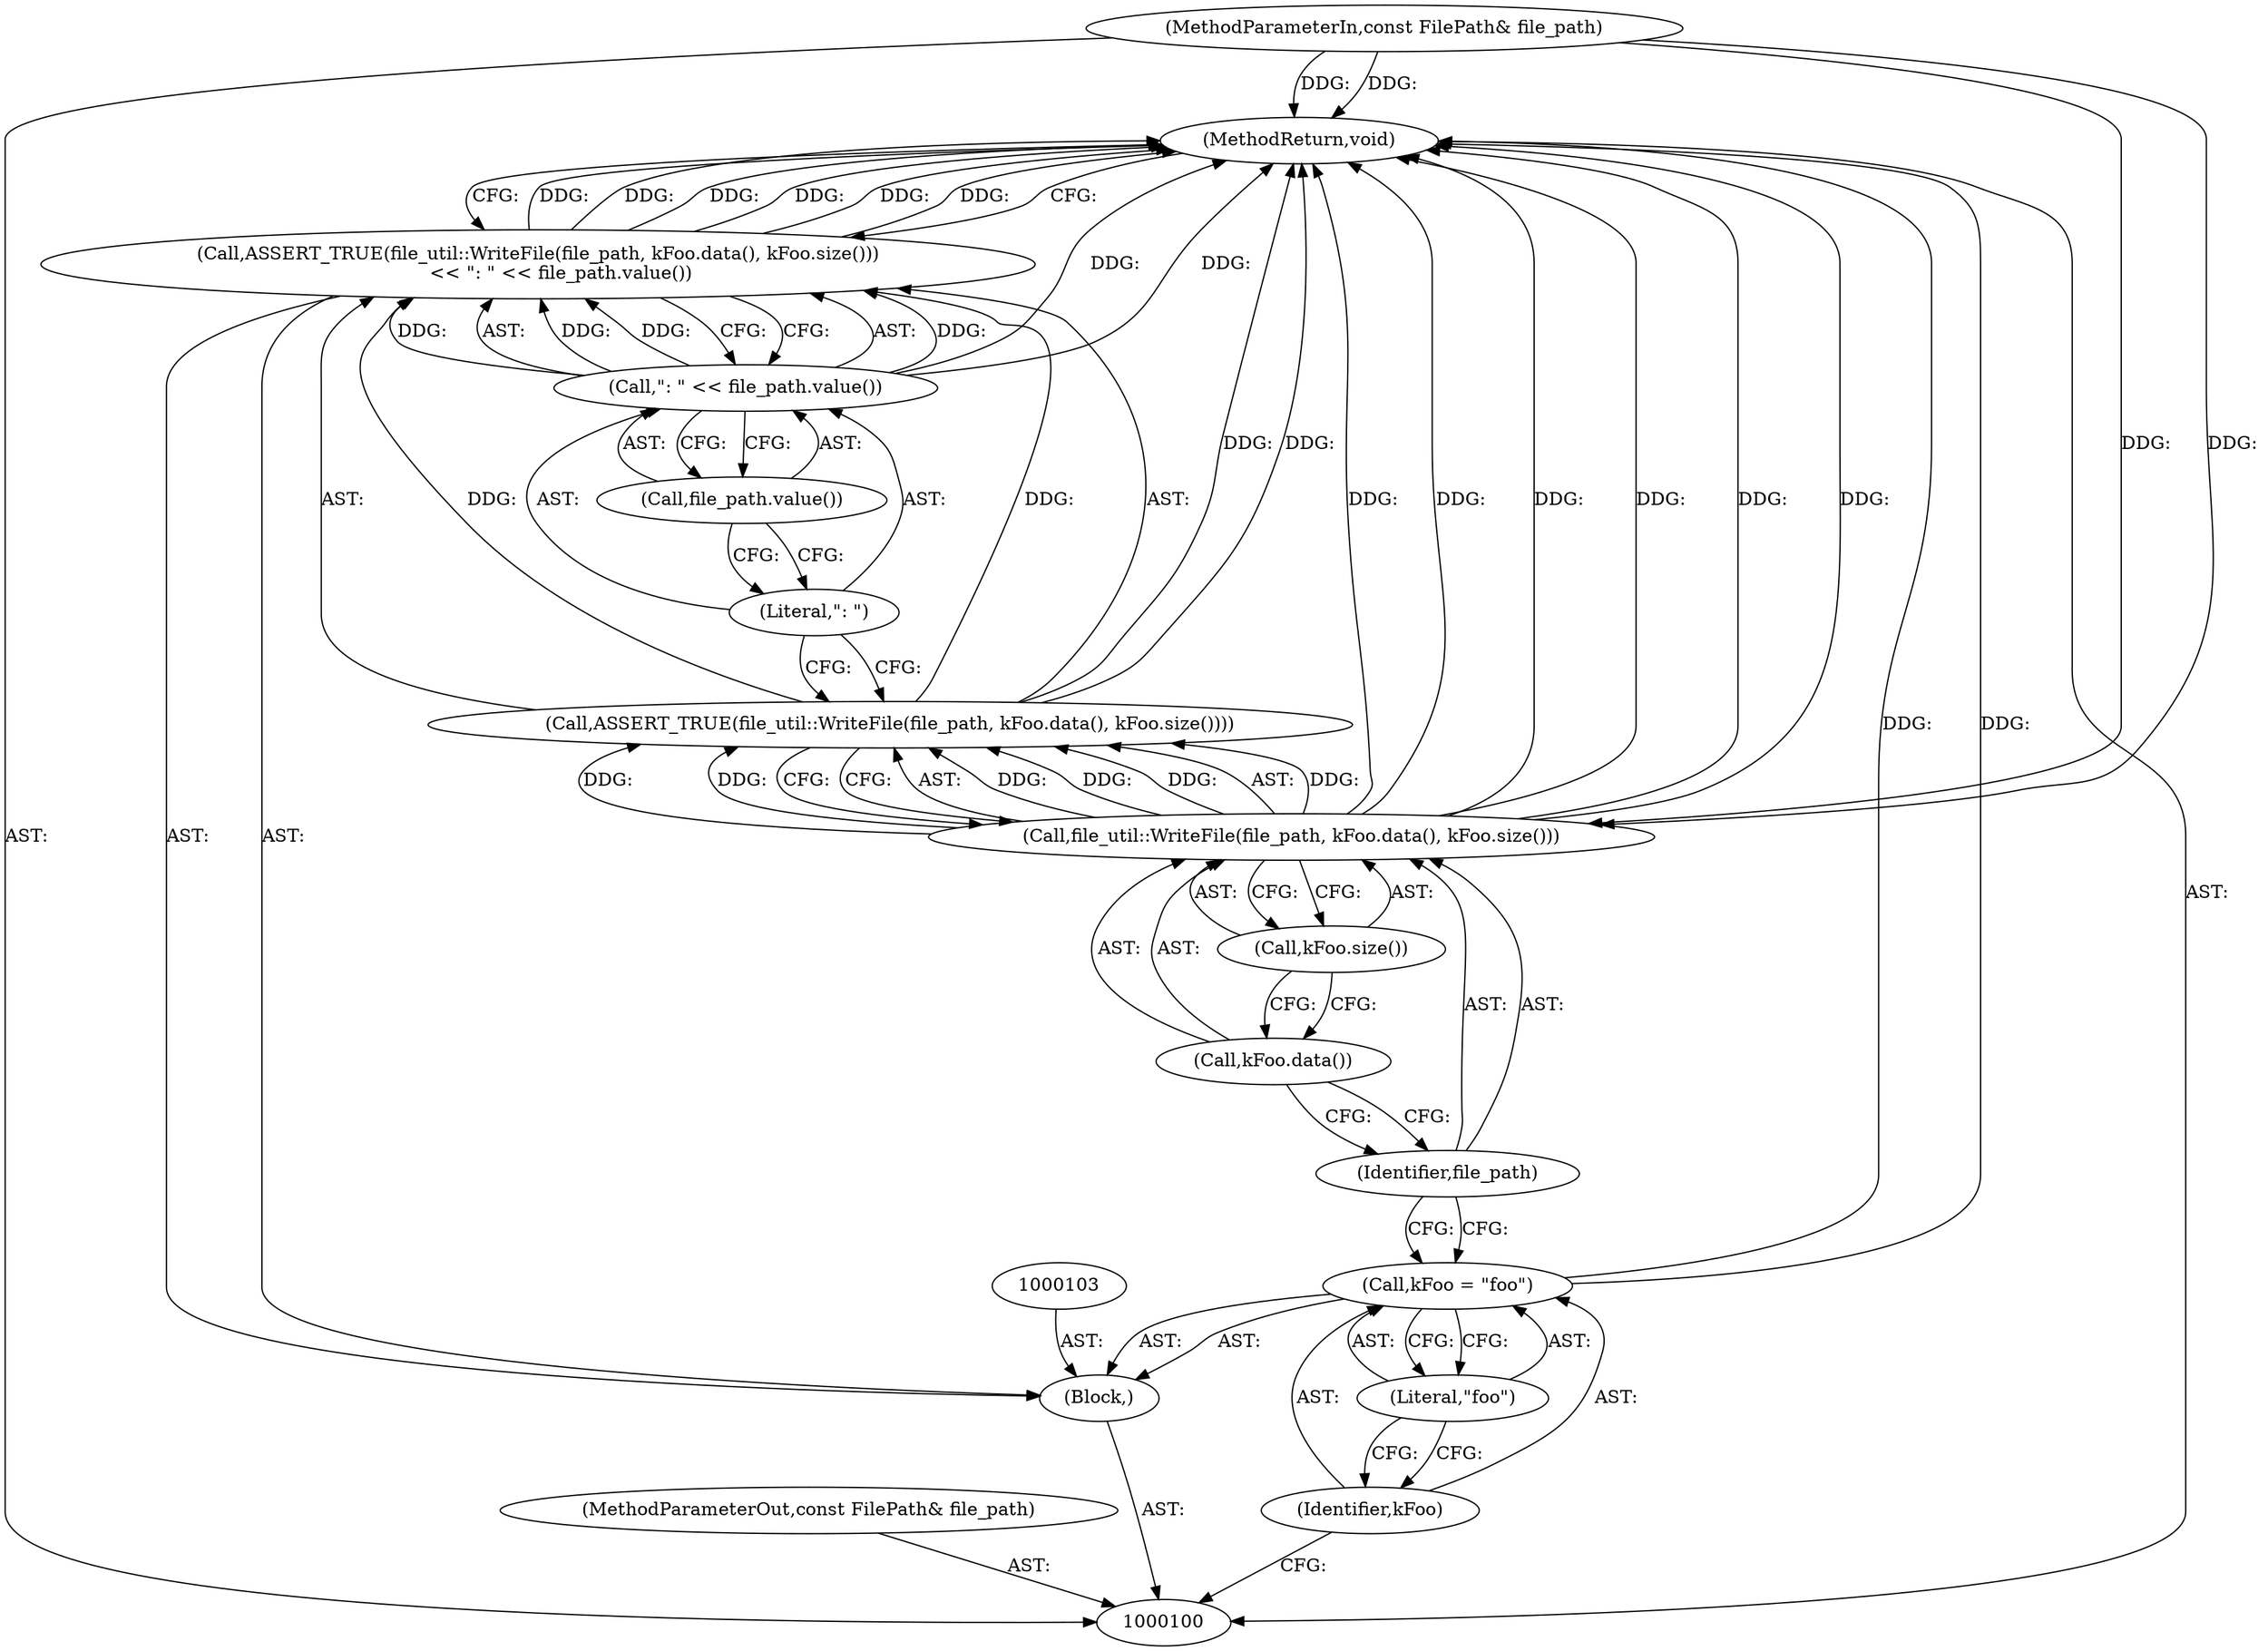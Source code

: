 digraph "1_Chrome_baef1ffd73db183ca50c854e1779ed7f6e5100a8_7" {
"1000101" [label="(MethodParameterIn,const FilePath& file_path)"];
"1000151" [label="(MethodParameterOut,const FilePath& file_path)"];
"1000116" [label="(MethodReturn,void)"];
"1000102" [label="(Block,)"];
"1000104" [label="(Call,kFoo = \"foo\")"];
"1000105" [label="(Identifier,kFoo)"];
"1000106" [label="(Literal,\"foo\")"];
"1000109" [label="(Call,file_util::WriteFile(file_path, kFoo.data(), kFoo.size()))"];
"1000110" [label="(Identifier,file_path)"];
"1000107" [label="(Call,ASSERT_TRUE(file_util::WriteFile(file_path, kFoo.data(), kFoo.size()))\n        << \": \" << file_path.value())"];
"1000108" [label="(Call,ASSERT_TRUE(file_util::WriteFile(file_path, kFoo.data(), kFoo.size())))"];
"1000111" [label="(Call,kFoo.data())"];
"1000112" [label="(Call,kFoo.size())"];
"1000113" [label="(Call,\": \" << file_path.value())"];
"1000114" [label="(Literal,\": \")"];
"1000115" [label="(Call,file_path.value())"];
"1000101" -> "1000100"  [label="AST: "];
"1000101" -> "1000116"  [label="DDG: "];
"1000101" -> "1000109"  [label="DDG: "];
"1000151" -> "1000100"  [label="AST: "];
"1000116" -> "1000100"  [label="AST: "];
"1000116" -> "1000107"  [label="CFG: "];
"1000107" -> "1000116"  [label="DDG: "];
"1000107" -> "1000116"  [label="DDG: "];
"1000107" -> "1000116"  [label="DDG: "];
"1000104" -> "1000116"  [label="DDG: "];
"1000113" -> "1000116"  [label="DDG: "];
"1000109" -> "1000116"  [label="DDG: "];
"1000109" -> "1000116"  [label="DDG: "];
"1000109" -> "1000116"  [label="DDG: "];
"1000108" -> "1000116"  [label="DDG: "];
"1000101" -> "1000116"  [label="DDG: "];
"1000102" -> "1000100"  [label="AST: "];
"1000103" -> "1000102"  [label="AST: "];
"1000104" -> "1000102"  [label="AST: "];
"1000107" -> "1000102"  [label="AST: "];
"1000104" -> "1000102"  [label="AST: "];
"1000104" -> "1000106"  [label="CFG: "];
"1000105" -> "1000104"  [label="AST: "];
"1000106" -> "1000104"  [label="AST: "];
"1000110" -> "1000104"  [label="CFG: "];
"1000104" -> "1000116"  [label="DDG: "];
"1000105" -> "1000104"  [label="AST: "];
"1000105" -> "1000100"  [label="CFG: "];
"1000106" -> "1000105"  [label="CFG: "];
"1000106" -> "1000104"  [label="AST: "];
"1000106" -> "1000105"  [label="CFG: "];
"1000104" -> "1000106"  [label="CFG: "];
"1000109" -> "1000108"  [label="AST: "];
"1000109" -> "1000112"  [label="CFG: "];
"1000110" -> "1000109"  [label="AST: "];
"1000111" -> "1000109"  [label="AST: "];
"1000112" -> "1000109"  [label="AST: "];
"1000108" -> "1000109"  [label="CFG: "];
"1000109" -> "1000116"  [label="DDG: "];
"1000109" -> "1000116"  [label="DDG: "];
"1000109" -> "1000116"  [label="DDG: "];
"1000109" -> "1000108"  [label="DDG: "];
"1000109" -> "1000108"  [label="DDG: "];
"1000109" -> "1000108"  [label="DDG: "];
"1000101" -> "1000109"  [label="DDG: "];
"1000110" -> "1000109"  [label="AST: "];
"1000110" -> "1000104"  [label="CFG: "];
"1000111" -> "1000110"  [label="CFG: "];
"1000107" -> "1000102"  [label="AST: "];
"1000107" -> "1000113"  [label="CFG: "];
"1000108" -> "1000107"  [label="AST: "];
"1000113" -> "1000107"  [label="AST: "];
"1000116" -> "1000107"  [label="CFG: "];
"1000107" -> "1000116"  [label="DDG: "];
"1000107" -> "1000116"  [label="DDG: "];
"1000107" -> "1000116"  [label="DDG: "];
"1000108" -> "1000107"  [label="DDG: "];
"1000113" -> "1000107"  [label="DDG: "];
"1000113" -> "1000107"  [label="DDG: "];
"1000108" -> "1000107"  [label="AST: "];
"1000108" -> "1000109"  [label="CFG: "];
"1000109" -> "1000108"  [label="AST: "];
"1000114" -> "1000108"  [label="CFG: "];
"1000108" -> "1000116"  [label="DDG: "];
"1000108" -> "1000107"  [label="DDG: "];
"1000109" -> "1000108"  [label="DDG: "];
"1000109" -> "1000108"  [label="DDG: "];
"1000109" -> "1000108"  [label="DDG: "];
"1000111" -> "1000109"  [label="AST: "];
"1000111" -> "1000110"  [label="CFG: "];
"1000112" -> "1000111"  [label="CFG: "];
"1000112" -> "1000109"  [label="AST: "];
"1000112" -> "1000111"  [label="CFG: "];
"1000109" -> "1000112"  [label="CFG: "];
"1000113" -> "1000107"  [label="AST: "];
"1000113" -> "1000115"  [label="CFG: "];
"1000114" -> "1000113"  [label="AST: "];
"1000115" -> "1000113"  [label="AST: "];
"1000107" -> "1000113"  [label="CFG: "];
"1000113" -> "1000116"  [label="DDG: "];
"1000113" -> "1000107"  [label="DDG: "];
"1000113" -> "1000107"  [label="DDG: "];
"1000114" -> "1000113"  [label="AST: "];
"1000114" -> "1000108"  [label="CFG: "];
"1000115" -> "1000114"  [label="CFG: "];
"1000115" -> "1000113"  [label="AST: "];
"1000115" -> "1000114"  [label="CFG: "];
"1000113" -> "1000115"  [label="CFG: "];
}
